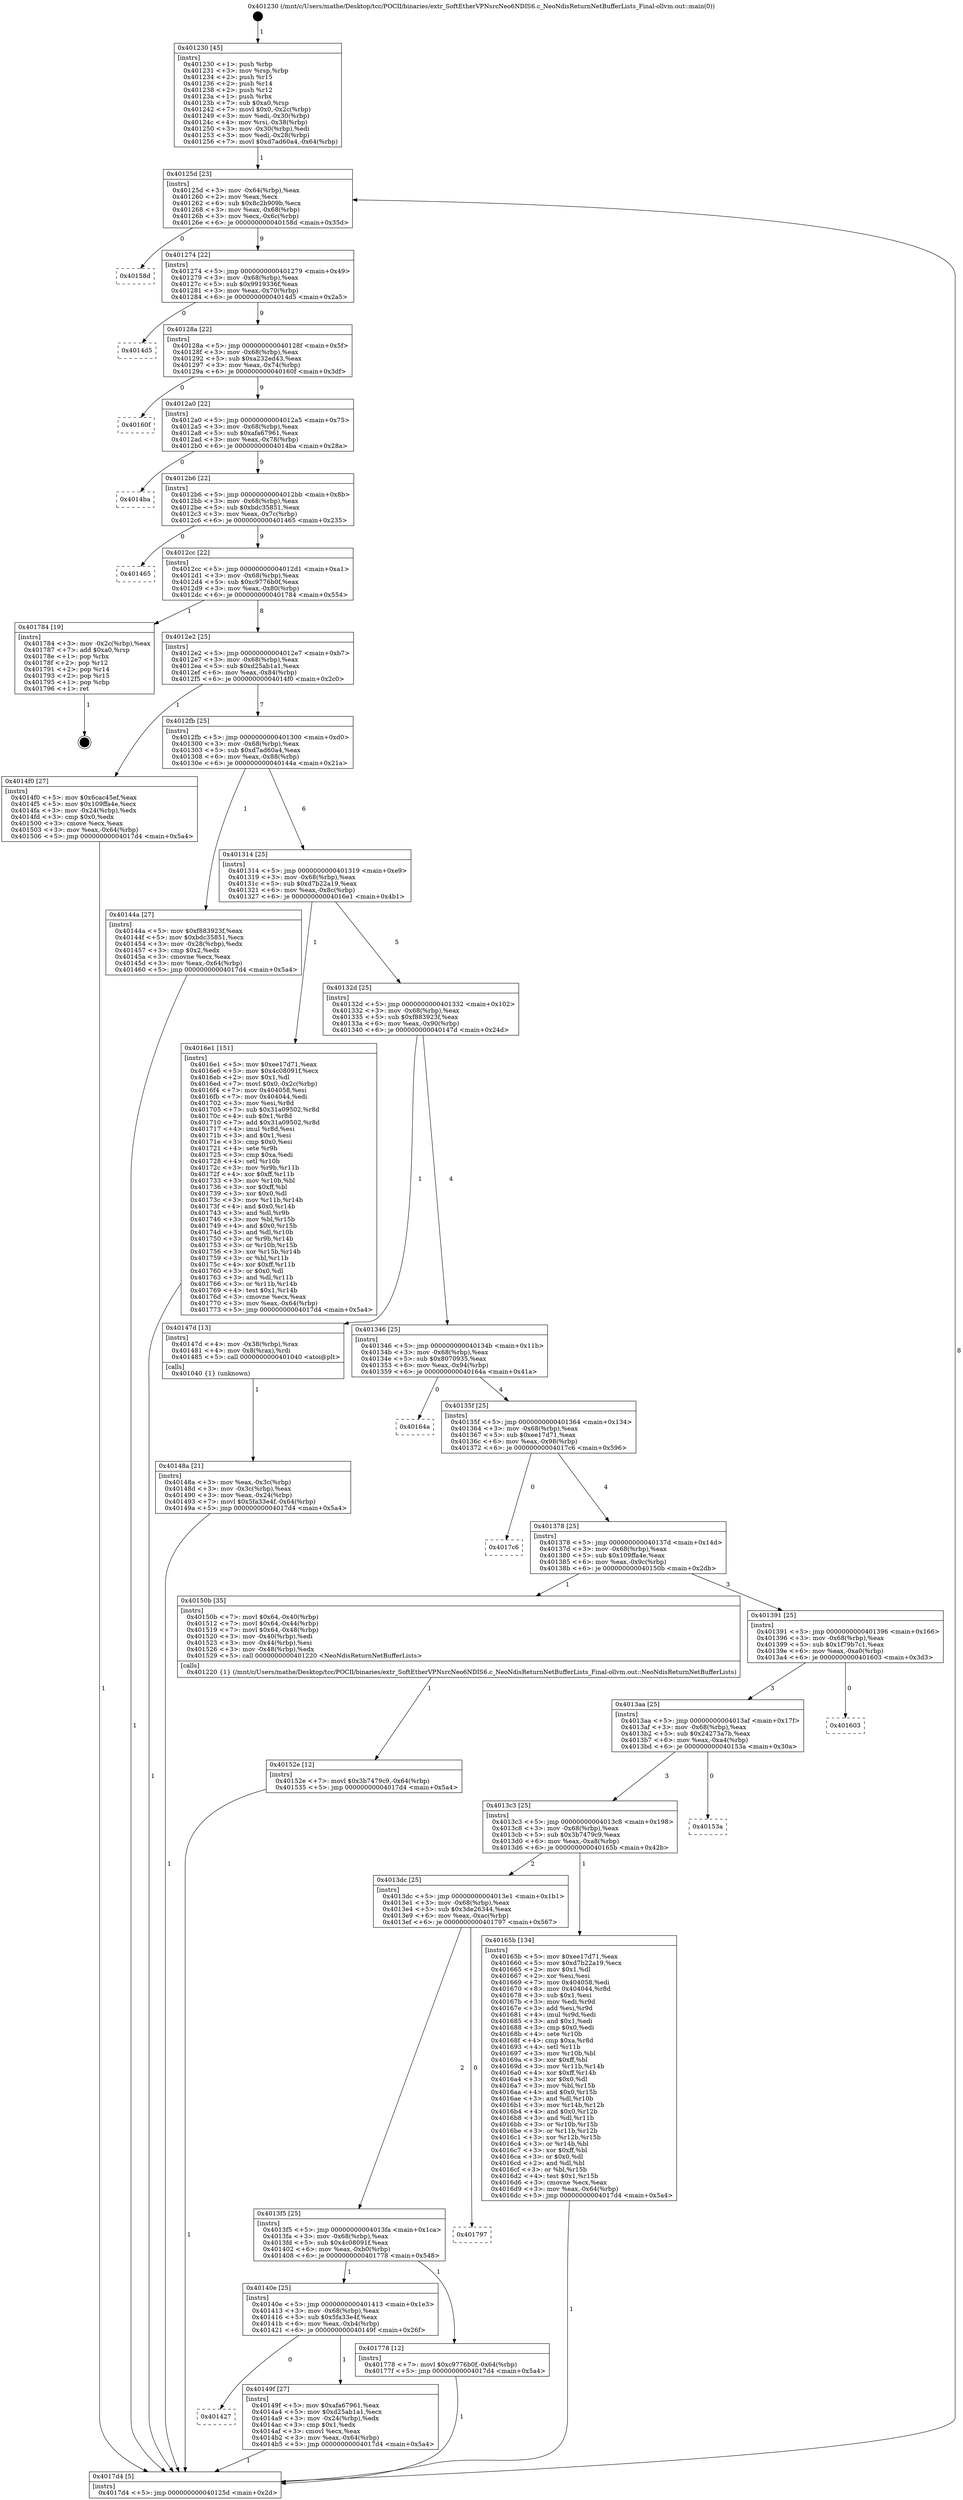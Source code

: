 digraph "0x401230" {
  label = "0x401230 (/mnt/c/Users/mathe/Desktop/tcc/POCII/binaries/extr_SoftEtherVPNsrcNeo6NDIS6.c_NeoNdisReturnNetBufferLists_Final-ollvm.out::main(0))"
  labelloc = "t"
  node[shape=record]

  Entry [label="",width=0.3,height=0.3,shape=circle,fillcolor=black,style=filled]
  "0x40125d" [label="{
     0x40125d [23]\l
     | [instrs]\l
     &nbsp;&nbsp;0x40125d \<+3\>: mov -0x64(%rbp),%eax\l
     &nbsp;&nbsp;0x401260 \<+2\>: mov %eax,%ecx\l
     &nbsp;&nbsp;0x401262 \<+6\>: sub $0x8c2b909b,%ecx\l
     &nbsp;&nbsp;0x401268 \<+3\>: mov %eax,-0x68(%rbp)\l
     &nbsp;&nbsp;0x40126b \<+3\>: mov %ecx,-0x6c(%rbp)\l
     &nbsp;&nbsp;0x40126e \<+6\>: je 000000000040158d \<main+0x35d\>\l
  }"]
  "0x40158d" [label="{
     0x40158d\l
  }", style=dashed]
  "0x401274" [label="{
     0x401274 [22]\l
     | [instrs]\l
     &nbsp;&nbsp;0x401274 \<+5\>: jmp 0000000000401279 \<main+0x49\>\l
     &nbsp;&nbsp;0x401279 \<+3\>: mov -0x68(%rbp),%eax\l
     &nbsp;&nbsp;0x40127c \<+5\>: sub $0x9919336f,%eax\l
     &nbsp;&nbsp;0x401281 \<+3\>: mov %eax,-0x70(%rbp)\l
     &nbsp;&nbsp;0x401284 \<+6\>: je 00000000004014d5 \<main+0x2a5\>\l
  }"]
  Exit [label="",width=0.3,height=0.3,shape=circle,fillcolor=black,style=filled,peripheries=2]
  "0x4014d5" [label="{
     0x4014d5\l
  }", style=dashed]
  "0x40128a" [label="{
     0x40128a [22]\l
     | [instrs]\l
     &nbsp;&nbsp;0x40128a \<+5\>: jmp 000000000040128f \<main+0x5f\>\l
     &nbsp;&nbsp;0x40128f \<+3\>: mov -0x68(%rbp),%eax\l
     &nbsp;&nbsp;0x401292 \<+5\>: sub $0xa232ed43,%eax\l
     &nbsp;&nbsp;0x401297 \<+3\>: mov %eax,-0x74(%rbp)\l
     &nbsp;&nbsp;0x40129a \<+6\>: je 000000000040160f \<main+0x3df\>\l
  }"]
  "0x40152e" [label="{
     0x40152e [12]\l
     | [instrs]\l
     &nbsp;&nbsp;0x40152e \<+7\>: movl $0x3b7479c9,-0x64(%rbp)\l
     &nbsp;&nbsp;0x401535 \<+5\>: jmp 00000000004017d4 \<main+0x5a4\>\l
  }"]
  "0x40160f" [label="{
     0x40160f\l
  }", style=dashed]
  "0x4012a0" [label="{
     0x4012a0 [22]\l
     | [instrs]\l
     &nbsp;&nbsp;0x4012a0 \<+5\>: jmp 00000000004012a5 \<main+0x75\>\l
     &nbsp;&nbsp;0x4012a5 \<+3\>: mov -0x68(%rbp),%eax\l
     &nbsp;&nbsp;0x4012a8 \<+5\>: sub $0xafa67961,%eax\l
     &nbsp;&nbsp;0x4012ad \<+3\>: mov %eax,-0x78(%rbp)\l
     &nbsp;&nbsp;0x4012b0 \<+6\>: je 00000000004014ba \<main+0x28a\>\l
  }"]
  "0x401427" [label="{
     0x401427\l
  }", style=dashed]
  "0x4014ba" [label="{
     0x4014ba\l
  }", style=dashed]
  "0x4012b6" [label="{
     0x4012b6 [22]\l
     | [instrs]\l
     &nbsp;&nbsp;0x4012b6 \<+5\>: jmp 00000000004012bb \<main+0x8b\>\l
     &nbsp;&nbsp;0x4012bb \<+3\>: mov -0x68(%rbp),%eax\l
     &nbsp;&nbsp;0x4012be \<+5\>: sub $0xbdc35851,%eax\l
     &nbsp;&nbsp;0x4012c3 \<+3\>: mov %eax,-0x7c(%rbp)\l
     &nbsp;&nbsp;0x4012c6 \<+6\>: je 0000000000401465 \<main+0x235\>\l
  }"]
  "0x40149f" [label="{
     0x40149f [27]\l
     | [instrs]\l
     &nbsp;&nbsp;0x40149f \<+5\>: mov $0xafa67961,%eax\l
     &nbsp;&nbsp;0x4014a4 \<+5\>: mov $0xd25ab1a1,%ecx\l
     &nbsp;&nbsp;0x4014a9 \<+3\>: mov -0x24(%rbp),%edx\l
     &nbsp;&nbsp;0x4014ac \<+3\>: cmp $0x1,%edx\l
     &nbsp;&nbsp;0x4014af \<+3\>: cmovl %ecx,%eax\l
     &nbsp;&nbsp;0x4014b2 \<+3\>: mov %eax,-0x64(%rbp)\l
     &nbsp;&nbsp;0x4014b5 \<+5\>: jmp 00000000004017d4 \<main+0x5a4\>\l
  }"]
  "0x401465" [label="{
     0x401465\l
  }", style=dashed]
  "0x4012cc" [label="{
     0x4012cc [22]\l
     | [instrs]\l
     &nbsp;&nbsp;0x4012cc \<+5\>: jmp 00000000004012d1 \<main+0xa1\>\l
     &nbsp;&nbsp;0x4012d1 \<+3\>: mov -0x68(%rbp),%eax\l
     &nbsp;&nbsp;0x4012d4 \<+5\>: sub $0xc9776b0f,%eax\l
     &nbsp;&nbsp;0x4012d9 \<+3\>: mov %eax,-0x80(%rbp)\l
     &nbsp;&nbsp;0x4012dc \<+6\>: je 0000000000401784 \<main+0x554\>\l
  }"]
  "0x40140e" [label="{
     0x40140e [25]\l
     | [instrs]\l
     &nbsp;&nbsp;0x40140e \<+5\>: jmp 0000000000401413 \<main+0x1e3\>\l
     &nbsp;&nbsp;0x401413 \<+3\>: mov -0x68(%rbp),%eax\l
     &nbsp;&nbsp;0x401416 \<+5\>: sub $0x5fa33e4f,%eax\l
     &nbsp;&nbsp;0x40141b \<+6\>: mov %eax,-0xb4(%rbp)\l
     &nbsp;&nbsp;0x401421 \<+6\>: je 000000000040149f \<main+0x26f\>\l
  }"]
  "0x401784" [label="{
     0x401784 [19]\l
     | [instrs]\l
     &nbsp;&nbsp;0x401784 \<+3\>: mov -0x2c(%rbp),%eax\l
     &nbsp;&nbsp;0x401787 \<+7\>: add $0xa0,%rsp\l
     &nbsp;&nbsp;0x40178e \<+1\>: pop %rbx\l
     &nbsp;&nbsp;0x40178f \<+2\>: pop %r12\l
     &nbsp;&nbsp;0x401791 \<+2\>: pop %r14\l
     &nbsp;&nbsp;0x401793 \<+2\>: pop %r15\l
     &nbsp;&nbsp;0x401795 \<+1\>: pop %rbp\l
     &nbsp;&nbsp;0x401796 \<+1\>: ret\l
  }"]
  "0x4012e2" [label="{
     0x4012e2 [25]\l
     | [instrs]\l
     &nbsp;&nbsp;0x4012e2 \<+5\>: jmp 00000000004012e7 \<main+0xb7\>\l
     &nbsp;&nbsp;0x4012e7 \<+3\>: mov -0x68(%rbp),%eax\l
     &nbsp;&nbsp;0x4012ea \<+5\>: sub $0xd25ab1a1,%eax\l
     &nbsp;&nbsp;0x4012ef \<+6\>: mov %eax,-0x84(%rbp)\l
     &nbsp;&nbsp;0x4012f5 \<+6\>: je 00000000004014f0 \<main+0x2c0\>\l
  }"]
  "0x401778" [label="{
     0x401778 [12]\l
     | [instrs]\l
     &nbsp;&nbsp;0x401778 \<+7\>: movl $0xc9776b0f,-0x64(%rbp)\l
     &nbsp;&nbsp;0x40177f \<+5\>: jmp 00000000004017d4 \<main+0x5a4\>\l
  }"]
  "0x4014f0" [label="{
     0x4014f0 [27]\l
     | [instrs]\l
     &nbsp;&nbsp;0x4014f0 \<+5\>: mov $0x6cac45ef,%eax\l
     &nbsp;&nbsp;0x4014f5 \<+5\>: mov $0x109ffa4e,%ecx\l
     &nbsp;&nbsp;0x4014fa \<+3\>: mov -0x24(%rbp),%edx\l
     &nbsp;&nbsp;0x4014fd \<+3\>: cmp $0x0,%edx\l
     &nbsp;&nbsp;0x401500 \<+3\>: cmove %ecx,%eax\l
     &nbsp;&nbsp;0x401503 \<+3\>: mov %eax,-0x64(%rbp)\l
     &nbsp;&nbsp;0x401506 \<+5\>: jmp 00000000004017d4 \<main+0x5a4\>\l
  }"]
  "0x4012fb" [label="{
     0x4012fb [25]\l
     | [instrs]\l
     &nbsp;&nbsp;0x4012fb \<+5\>: jmp 0000000000401300 \<main+0xd0\>\l
     &nbsp;&nbsp;0x401300 \<+3\>: mov -0x68(%rbp),%eax\l
     &nbsp;&nbsp;0x401303 \<+5\>: sub $0xd7ad60a4,%eax\l
     &nbsp;&nbsp;0x401308 \<+6\>: mov %eax,-0x88(%rbp)\l
     &nbsp;&nbsp;0x40130e \<+6\>: je 000000000040144a \<main+0x21a\>\l
  }"]
  "0x4013f5" [label="{
     0x4013f5 [25]\l
     | [instrs]\l
     &nbsp;&nbsp;0x4013f5 \<+5\>: jmp 00000000004013fa \<main+0x1ca\>\l
     &nbsp;&nbsp;0x4013fa \<+3\>: mov -0x68(%rbp),%eax\l
     &nbsp;&nbsp;0x4013fd \<+5\>: sub $0x4c08091f,%eax\l
     &nbsp;&nbsp;0x401402 \<+6\>: mov %eax,-0xb0(%rbp)\l
     &nbsp;&nbsp;0x401408 \<+6\>: je 0000000000401778 \<main+0x548\>\l
  }"]
  "0x40144a" [label="{
     0x40144a [27]\l
     | [instrs]\l
     &nbsp;&nbsp;0x40144a \<+5\>: mov $0xf883923f,%eax\l
     &nbsp;&nbsp;0x40144f \<+5\>: mov $0xbdc35851,%ecx\l
     &nbsp;&nbsp;0x401454 \<+3\>: mov -0x28(%rbp),%edx\l
     &nbsp;&nbsp;0x401457 \<+3\>: cmp $0x2,%edx\l
     &nbsp;&nbsp;0x40145a \<+3\>: cmovne %ecx,%eax\l
     &nbsp;&nbsp;0x40145d \<+3\>: mov %eax,-0x64(%rbp)\l
     &nbsp;&nbsp;0x401460 \<+5\>: jmp 00000000004017d4 \<main+0x5a4\>\l
  }"]
  "0x401314" [label="{
     0x401314 [25]\l
     | [instrs]\l
     &nbsp;&nbsp;0x401314 \<+5\>: jmp 0000000000401319 \<main+0xe9\>\l
     &nbsp;&nbsp;0x401319 \<+3\>: mov -0x68(%rbp),%eax\l
     &nbsp;&nbsp;0x40131c \<+5\>: sub $0xd7b22a19,%eax\l
     &nbsp;&nbsp;0x401321 \<+6\>: mov %eax,-0x8c(%rbp)\l
     &nbsp;&nbsp;0x401327 \<+6\>: je 00000000004016e1 \<main+0x4b1\>\l
  }"]
  "0x4017d4" [label="{
     0x4017d4 [5]\l
     | [instrs]\l
     &nbsp;&nbsp;0x4017d4 \<+5\>: jmp 000000000040125d \<main+0x2d\>\l
  }"]
  "0x401230" [label="{
     0x401230 [45]\l
     | [instrs]\l
     &nbsp;&nbsp;0x401230 \<+1\>: push %rbp\l
     &nbsp;&nbsp;0x401231 \<+3\>: mov %rsp,%rbp\l
     &nbsp;&nbsp;0x401234 \<+2\>: push %r15\l
     &nbsp;&nbsp;0x401236 \<+2\>: push %r14\l
     &nbsp;&nbsp;0x401238 \<+2\>: push %r12\l
     &nbsp;&nbsp;0x40123a \<+1\>: push %rbx\l
     &nbsp;&nbsp;0x40123b \<+7\>: sub $0xa0,%rsp\l
     &nbsp;&nbsp;0x401242 \<+7\>: movl $0x0,-0x2c(%rbp)\l
     &nbsp;&nbsp;0x401249 \<+3\>: mov %edi,-0x30(%rbp)\l
     &nbsp;&nbsp;0x40124c \<+4\>: mov %rsi,-0x38(%rbp)\l
     &nbsp;&nbsp;0x401250 \<+3\>: mov -0x30(%rbp),%edi\l
     &nbsp;&nbsp;0x401253 \<+3\>: mov %edi,-0x28(%rbp)\l
     &nbsp;&nbsp;0x401256 \<+7\>: movl $0xd7ad60a4,-0x64(%rbp)\l
  }"]
  "0x401797" [label="{
     0x401797\l
  }", style=dashed]
  "0x4016e1" [label="{
     0x4016e1 [151]\l
     | [instrs]\l
     &nbsp;&nbsp;0x4016e1 \<+5\>: mov $0xee17d71,%eax\l
     &nbsp;&nbsp;0x4016e6 \<+5\>: mov $0x4c08091f,%ecx\l
     &nbsp;&nbsp;0x4016eb \<+2\>: mov $0x1,%dl\l
     &nbsp;&nbsp;0x4016ed \<+7\>: movl $0x0,-0x2c(%rbp)\l
     &nbsp;&nbsp;0x4016f4 \<+7\>: mov 0x404058,%esi\l
     &nbsp;&nbsp;0x4016fb \<+7\>: mov 0x404044,%edi\l
     &nbsp;&nbsp;0x401702 \<+3\>: mov %esi,%r8d\l
     &nbsp;&nbsp;0x401705 \<+7\>: sub $0x31a09502,%r8d\l
     &nbsp;&nbsp;0x40170c \<+4\>: sub $0x1,%r8d\l
     &nbsp;&nbsp;0x401710 \<+7\>: add $0x31a09502,%r8d\l
     &nbsp;&nbsp;0x401717 \<+4\>: imul %r8d,%esi\l
     &nbsp;&nbsp;0x40171b \<+3\>: and $0x1,%esi\l
     &nbsp;&nbsp;0x40171e \<+3\>: cmp $0x0,%esi\l
     &nbsp;&nbsp;0x401721 \<+4\>: sete %r9b\l
     &nbsp;&nbsp;0x401725 \<+3\>: cmp $0xa,%edi\l
     &nbsp;&nbsp;0x401728 \<+4\>: setl %r10b\l
     &nbsp;&nbsp;0x40172c \<+3\>: mov %r9b,%r11b\l
     &nbsp;&nbsp;0x40172f \<+4\>: xor $0xff,%r11b\l
     &nbsp;&nbsp;0x401733 \<+3\>: mov %r10b,%bl\l
     &nbsp;&nbsp;0x401736 \<+3\>: xor $0xff,%bl\l
     &nbsp;&nbsp;0x401739 \<+3\>: xor $0x0,%dl\l
     &nbsp;&nbsp;0x40173c \<+3\>: mov %r11b,%r14b\l
     &nbsp;&nbsp;0x40173f \<+4\>: and $0x0,%r14b\l
     &nbsp;&nbsp;0x401743 \<+3\>: and %dl,%r9b\l
     &nbsp;&nbsp;0x401746 \<+3\>: mov %bl,%r15b\l
     &nbsp;&nbsp;0x401749 \<+4\>: and $0x0,%r15b\l
     &nbsp;&nbsp;0x40174d \<+3\>: and %dl,%r10b\l
     &nbsp;&nbsp;0x401750 \<+3\>: or %r9b,%r14b\l
     &nbsp;&nbsp;0x401753 \<+3\>: or %r10b,%r15b\l
     &nbsp;&nbsp;0x401756 \<+3\>: xor %r15b,%r14b\l
     &nbsp;&nbsp;0x401759 \<+3\>: or %bl,%r11b\l
     &nbsp;&nbsp;0x40175c \<+4\>: xor $0xff,%r11b\l
     &nbsp;&nbsp;0x401760 \<+3\>: or $0x0,%dl\l
     &nbsp;&nbsp;0x401763 \<+3\>: and %dl,%r11b\l
     &nbsp;&nbsp;0x401766 \<+3\>: or %r11b,%r14b\l
     &nbsp;&nbsp;0x401769 \<+4\>: test $0x1,%r14b\l
     &nbsp;&nbsp;0x40176d \<+3\>: cmovne %ecx,%eax\l
     &nbsp;&nbsp;0x401770 \<+3\>: mov %eax,-0x64(%rbp)\l
     &nbsp;&nbsp;0x401773 \<+5\>: jmp 00000000004017d4 \<main+0x5a4\>\l
  }"]
  "0x40132d" [label="{
     0x40132d [25]\l
     | [instrs]\l
     &nbsp;&nbsp;0x40132d \<+5\>: jmp 0000000000401332 \<main+0x102\>\l
     &nbsp;&nbsp;0x401332 \<+3\>: mov -0x68(%rbp),%eax\l
     &nbsp;&nbsp;0x401335 \<+5\>: sub $0xf883923f,%eax\l
     &nbsp;&nbsp;0x40133a \<+6\>: mov %eax,-0x90(%rbp)\l
     &nbsp;&nbsp;0x401340 \<+6\>: je 000000000040147d \<main+0x24d\>\l
  }"]
  "0x4013dc" [label="{
     0x4013dc [25]\l
     | [instrs]\l
     &nbsp;&nbsp;0x4013dc \<+5\>: jmp 00000000004013e1 \<main+0x1b1\>\l
     &nbsp;&nbsp;0x4013e1 \<+3\>: mov -0x68(%rbp),%eax\l
     &nbsp;&nbsp;0x4013e4 \<+5\>: sub $0x3de26344,%eax\l
     &nbsp;&nbsp;0x4013e9 \<+6\>: mov %eax,-0xac(%rbp)\l
     &nbsp;&nbsp;0x4013ef \<+6\>: je 0000000000401797 \<main+0x567\>\l
  }"]
  "0x40147d" [label="{
     0x40147d [13]\l
     | [instrs]\l
     &nbsp;&nbsp;0x40147d \<+4\>: mov -0x38(%rbp),%rax\l
     &nbsp;&nbsp;0x401481 \<+4\>: mov 0x8(%rax),%rdi\l
     &nbsp;&nbsp;0x401485 \<+5\>: call 0000000000401040 \<atoi@plt\>\l
     | [calls]\l
     &nbsp;&nbsp;0x401040 \{1\} (unknown)\l
  }"]
  "0x401346" [label="{
     0x401346 [25]\l
     | [instrs]\l
     &nbsp;&nbsp;0x401346 \<+5\>: jmp 000000000040134b \<main+0x11b\>\l
     &nbsp;&nbsp;0x40134b \<+3\>: mov -0x68(%rbp),%eax\l
     &nbsp;&nbsp;0x40134e \<+5\>: sub $0x8070935,%eax\l
     &nbsp;&nbsp;0x401353 \<+6\>: mov %eax,-0x94(%rbp)\l
     &nbsp;&nbsp;0x401359 \<+6\>: je 000000000040164a \<main+0x41a\>\l
  }"]
  "0x40148a" [label="{
     0x40148a [21]\l
     | [instrs]\l
     &nbsp;&nbsp;0x40148a \<+3\>: mov %eax,-0x3c(%rbp)\l
     &nbsp;&nbsp;0x40148d \<+3\>: mov -0x3c(%rbp),%eax\l
     &nbsp;&nbsp;0x401490 \<+3\>: mov %eax,-0x24(%rbp)\l
     &nbsp;&nbsp;0x401493 \<+7\>: movl $0x5fa33e4f,-0x64(%rbp)\l
     &nbsp;&nbsp;0x40149a \<+5\>: jmp 00000000004017d4 \<main+0x5a4\>\l
  }"]
  "0x40165b" [label="{
     0x40165b [134]\l
     | [instrs]\l
     &nbsp;&nbsp;0x40165b \<+5\>: mov $0xee17d71,%eax\l
     &nbsp;&nbsp;0x401660 \<+5\>: mov $0xd7b22a19,%ecx\l
     &nbsp;&nbsp;0x401665 \<+2\>: mov $0x1,%dl\l
     &nbsp;&nbsp;0x401667 \<+2\>: xor %esi,%esi\l
     &nbsp;&nbsp;0x401669 \<+7\>: mov 0x404058,%edi\l
     &nbsp;&nbsp;0x401670 \<+8\>: mov 0x404044,%r8d\l
     &nbsp;&nbsp;0x401678 \<+3\>: sub $0x1,%esi\l
     &nbsp;&nbsp;0x40167b \<+3\>: mov %edi,%r9d\l
     &nbsp;&nbsp;0x40167e \<+3\>: add %esi,%r9d\l
     &nbsp;&nbsp;0x401681 \<+4\>: imul %r9d,%edi\l
     &nbsp;&nbsp;0x401685 \<+3\>: and $0x1,%edi\l
     &nbsp;&nbsp;0x401688 \<+3\>: cmp $0x0,%edi\l
     &nbsp;&nbsp;0x40168b \<+4\>: sete %r10b\l
     &nbsp;&nbsp;0x40168f \<+4\>: cmp $0xa,%r8d\l
     &nbsp;&nbsp;0x401693 \<+4\>: setl %r11b\l
     &nbsp;&nbsp;0x401697 \<+3\>: mov %r10b,%bl\l
     &nbsp;&nbsp;0x40169a \<+3\>: xor $0xff,%bl\l
     &nbsp;&nbsp;0x40169d \<+3\>: mov %r11b,%r14b\l
     &nbsp;&nbsp;0x4016a0 \<+4\>: xor $0xff,%r14b\l
     &nbsp;&nbsp;0x4016a4 \<+3\>: xor $0x0,%dl\l
     &nbsp;&nbsp;0x4016a7 \<+3\>: mov %bl,%r15b\l
     &nbsp;&nbsp;0x4016aa \<+4\>: and $0x0,%r15b\l
     &nbsp;&nbsp;0x4016ae \<+3\>: and %dl,%r10b\l
     &nbsp;&nbsp;0x4016b1 \<+3\>: mov %r14b,%r12b\l
     &nbsp;&nbsp;0x4016b4 \<+4\>: and $0x0,%r12b\l
     &nbsp;&nbsp;0x4016b8 \<+3\>: and %dl,%r11b\l
     &nbsp;&nbsp;0x4016bb \<+3\>: or %r10b,%r15b\l
     &nbsp;&nbsp;0x4016be \<+3\>: or %r11b,%r12b\l
     &nbsp;&nbsp;0x4016c1 \<+3\>: xor %r12b,%r15b\l
     &nbsp;&nbsp;0x4016c4 \<+3\>: or %r14b,%bl\l
     &nbsp;&nbsp;0x4016c7 \<+3\>: xor $0xff,%bl\l
     &nbsp;&nbsp;0x4016ca \<+3\>: or $0x0,%dl\l
     &nbsp;&nbsp;0x4016cd \<+2\>: and %dl,%bl\l
     &nbsp;&nbsp;0x4016cf \<+3\>: or %bl,%r15b\l
     &nbsp;&nbsp;0x4016d2 \<+4\>: test $0x1,%r15b\l
     &nbsp;&nbsp;0x4016d6 \<+3\>: cmovne %ecx,%eax\l
     &nbsp;&nbsp;0x4016d9 \<+3\>: mov %eax,-0x64(%rbp)\l
     &nbsp;&nbsp;0x4016dc \<+5\>: jmp 00000000004017d4 \<main+0x5a4\>\l
  }"]
  "0x40164a" [label="{
     0x40164a\l
  }", style=dashed]
  "0x40135f" [label="{
     0x40135f [25]\l
     | [instrs]\l
     &nbsp;&nbsp;0x40135f \<+5\>: jmp 0000000000401364 \<main+0x134\>\l
     &nbsp;&nbsp;0x401364 \<+3\>: mov -0x68(%rbp),%eax\l
     &nbsp;&nbsp;0x401367 \<+5\>: sub $0xee17d71,%eax\l
     &nbsp;&nbsp;0x40136c \<+6\>: mov %eax,-0x98(%rbp)\l
     &nbsp;&nbsp;0x401372 \<+6\>: je 00000000004017c6 \<main+0x596\>\l
  }"]
  "0x4013c3" [label="{
     0x4013c3 [25]\l
     | [instrs]\l
     &nbsp;&nbsp;0x4013c3 \<+5\>: jmp 00000000004013c8 \<main+0x198\>\l
     &nbsp;&nbsp;0x4013c8 \<+3\>: mov -0x68(%rbp),%eax\l
     &nbsp;&nbsp;0x4013cb \<+5\>: sub $0x3b7479c9,%eax\l
     &nbsp;&nbsp;0x4013d0 \<+6\>: mov %eax,-0xa8(%rbp)\l
     &nbsp;&nbsp;0x4013d6 \<+6\>: je 000000000040165b \<main+0x42b\>\l
  }"]
  "0x4017c6" [label="{
     0x4017c6\l
  }", style=dashed]
  "0x401378" [label="{
     0x401378 [25]\l
     | [instrs]\l
     &nbsp;&nbsp;0x401378 \<+5\>: jmp 000000000040137d \<main+0x14d\>\l
     &nbsp;&nbsp;0x40137d \<+3\>: mov -0x68(%rbp),%eax\l
     &nbsp;&nbsp;0x401380 \<+5\>: sub $0x109ffa4e,%eax\l
     &nbsp;&nbsp;0x401385 \<+6\>: mov %eax,-0x9c(%rbp)\l
     &nbsp;&nbsp;0x40138b \<+6\>: je 000000000040150b \<main+0x2db\>\l
  }"]
  "0x40153a" [label="{
     0x40153a\l
  }", style=dashed]
  "0x40150b" [label="{
     0x40150b [35]\l
     | [instrs]\l
     &nbsp;&nbsp;0x40150b \<+7\>: movl $0x64,-0x40(%rbp)\l
     &nbsp;&nbsp;0x401512 \<+7\>: movl $0x64,-0x44(%rbp)\l
     &nbsp;&nbsp;0x401519 \<+7\>: movl $0x64,-0x48(%rbp)\l
     &nbsp;&nbsp;0x401520 \<+3\>: mov -0x40(%rbp),%edi\l
     &nbsp;&nbsp;0x401523 \<+3\>: mov -0x44(%rbp),%esi\l
     &nbsp;&nbsp;0x401526 \<+3\>: mov -0x48(%rbp),%edx\l
     &nbsp;&nbsp;0x401529 \<+5\>: call 0000000000401220 \<NeoNdisReturnNetBufferLists\>\l
     | [calls]\l
     &nbsp;&nbsp;0x401220 \{1\} (/mnt/c/Users/mathe/Desktop/tcc/POCII/binaries/extr_SoftEtherVPNsrcNeo6NDIS6.c_NeoNdisReturnNetBufferLists_Final-ollvm.out::NeoNdisReturnNetBufferLists)\l
  }"]
  "0x401391" [label="{
     0x401391 [25]\l
     | [instrs]\l
     &nbsp;&nbsp;0x401391 \<+5\>: jmp 0000000000401396 \<main+0x166\>\l
     &nbsp;&nbsp;0x401396 \<+3\>: mov -0x68(%rbp),%eax\l
     &nbsp;&nbsp;0x401399 \<+5\>: sub $0x1f79b7c1,%eax\l
     &nbsp;&nbsp;0x40139e \<+6\>: mov %eax,-0xa0(%rbp)\l
     &nbsp;&nbsp;0x4013a4 \<+6\>: je 0000000000401603 \<main+0x3d3\>\l
  }"]
  "0x4013aa" [label="{
     0x4013aa [25]\l
     | [instrs]\l
     &nbsp;&nbsp;0x4013aa \<+5\>: jmp 00000000004013af \<main+0x17f\>\l
     &nbsp;&nbsp;0x4013af \<+3\>: mov -0x68(%rbp),%eax\l
     &nbsp;&nbsp;0x4013b2 \<+5\>: sub $0x24273a7b,%eax\l
     &nbsp;&nbsp;0x4013b7 \<+6\>: mov %eax,-0xa4(%rbp)\l
     &nbsp;&nbsp;0x4013bd \<+6\>: je 000000000040153a \<main+0x30a\>\l
  }"]
  "0x401603" [label="{
     0x401603\l
  }", style=dashed]
  Entry -> "0x401230" [label=" 1"]
  "0x40125d" -> "0x40158d" [label=" 0"]
  "0x40125d" -> "0x401274" [label=" 9"]
  "0x401784" -> Exit [label=" 1"]
  "0x401274" -> "0x4014d5" [label=" 0"]
  "0x401274" -> "0x40128a" [label=" 9"]
  "0x401778" -> "0x4017d4" [label=" 1"]
  "0x40128a" -> "0x40160f" [label=" 0"]
  "0x40128a" -> "0x4012a0" [label=" 9"]
  "0x4016e1" -> "0x4017d4" [label=" 1"]
  "0x4012a0" -> "0x4014ba" [label=" 0"]
  "0x4012a0" -> "0x4012b6" [label=" 9"]
  "0x40165b" -> "0x4017d4" [label=" 1"]
  "0x4012b6" -> "0x401465" [label=" 0"]
  "0x4012b6" -> "0x4012cc" [label=" 9"]
  "0x40152e" -> "0x4017d4" [label=" 1"]
  "0x4012cc" -> "0x401784" [label=" 1"]
  "0x4012cc" -> "0x4012e2" [label=" 8"]
  "0x4014f0" -> "0x4017d4" [label=" 1"]
  "0x4012e2" -> "0x4014f0" [label=" 1"]
  "0x4012e2" -> "0x4012fb" [label=" 7"]
  "0x40149f" -> "0x4017d4" [label=" 1"]
  "0x4012fb" -> "0x40144a" [label=" 1"]
  "0x4012fb" -> "0x401314" [label=" 6"]
  "0x40144a" -> "0x4017d4" [label=" 1"]
  "0x401230" -> "0x40125d" [label=" 1"]
  "0x4017d4" -> "0x40125d" [label=" 8"]
  "0x40140e" -> "0x40149f" [label=" 1"]
  "0x401314" -> "0x4016e1" [label=" 1"]
  "0x401314" -> "0x40132d" [label=" 5"]
  "0x40150b" -> "0x40152e" [label=" 1"]
  "0x40132d" -> "0x40147d" [label=" 1"]
  "0x40132d" -> "0x401346" [label=" 4"]
  "0x40147d" -> "0x40148a" [label=" 1"]
  "0x40148a" -> "0x4017d4" [label=" 1"]
  "0x4013f5" -> "0x401778" [label=" 1"]
  "0x401346" -> "0x40164a" [label=" 0"]
  "0x401346" -> "0x40135f" [label=" 4"]
  "0x40140e" -> "0x401427" [label=" 0"]
  "0x40135f" -> "0x4017c6" [label=" 0"]
  "0x40135f" -> "0x401378" [label=" 4"]
  "0x4013dc" -> "0x401797" [label=" 0"]
  "0x401378" -> "0x40150b" [label=" 1"]
  "0x401378" -> "0x401391" [label=" 3"]
  "0x4013f5" -> "0x40140e" [label=" 1"]
  "0x401391" -> "0x401603" [label=" 0"]
  "0x401391" -> "0x4013aa" [label=" 3"]
  "0x4013c3" -> "0x4013dc" [label=" 2"]
  "0x4013aa" -> "0x40153a" [label=" 0"]
  "0x4013aa" -> "0x4013c3" [label=" 3"]
  "0x4013dc" -> "0x4013f5" [label=" 2"]
  "0x4013c3" -> "0x40165b" [label=" 1"]
}
